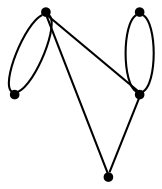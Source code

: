 graph {
  node [shape=point,comment="{\"directed\":false,\"doi\":\"10.1007/978-3-319-50106-2_40\",\"figure\":\"1\"}"]

  v0 [pos="791.9511858788426,1449.790041277906"]
  v1 [pos="823.5530715584671,1364.5284609748278"]
  v2 [pos="580.8060674724163,1451.7611308924047"]
  v3 [pos="550.8388174523429,1364.5284609748278"]
  v4 [pos="687.3886809994474,1526.063667865089"]

  v0 -- v1 [id="-1",pos="791.9511858788426,1449.790041277906 812.0846262833509,1427.0938046624615 823.5562350822474,1397.1511314452778 823.5530715584671,1364.5284609748278"]
  v0 -- v2 [id="-2",pos="791.9511858788426,1449.790041277906 767.9861320274742,1481.1499156484415 729.9700391860734,1500.6932175537431 687.3886968965518,1500.6932175537431 644.9397627895321,1500.6932175537431 607.0277306653185,1481.2712678503722 580.8060674724163,1451.7611308924047"]
  v3 -- v2 [id="-4",pos="550.8388174523429,1364.5284609748278 580.8060674724163,1451.7611308924047 580.8060674724163,1451.7611308924047 580.8060674724163,1451.7611308924047"]
  v3 -- v2 [id="-6",pos="550.8388174523429,1364.5284609748278 551.2211587108561,1397.2835452821887 562.7860789056414,1427.3368243936475 580.8060674724163,1451.7611308924047"]
  v2 -- v4 [id="-7",pos="580.8060674724163,1451.7611308924047 687.3886809994474,1526.063667865089 687.3886809994474,1526.063667865089 687.3886809994474,1526.063667865089"]
  v0 -- v1 [id="-12",pos="791.9511858788426,1449.790041277906 823.5530715584671,1364.5284609748278 823.5530715584671,1364.5284609748278 823.5530715584671,1364.5284609748278"]
  v4 -- v0 [id="-13",pos="687.3886809994474,1526.063667865089 791.9511858788426,1449.790041277906 791.9511858788426,1449.790041277906 791.9511858788426,1449.790041277906"]
}
